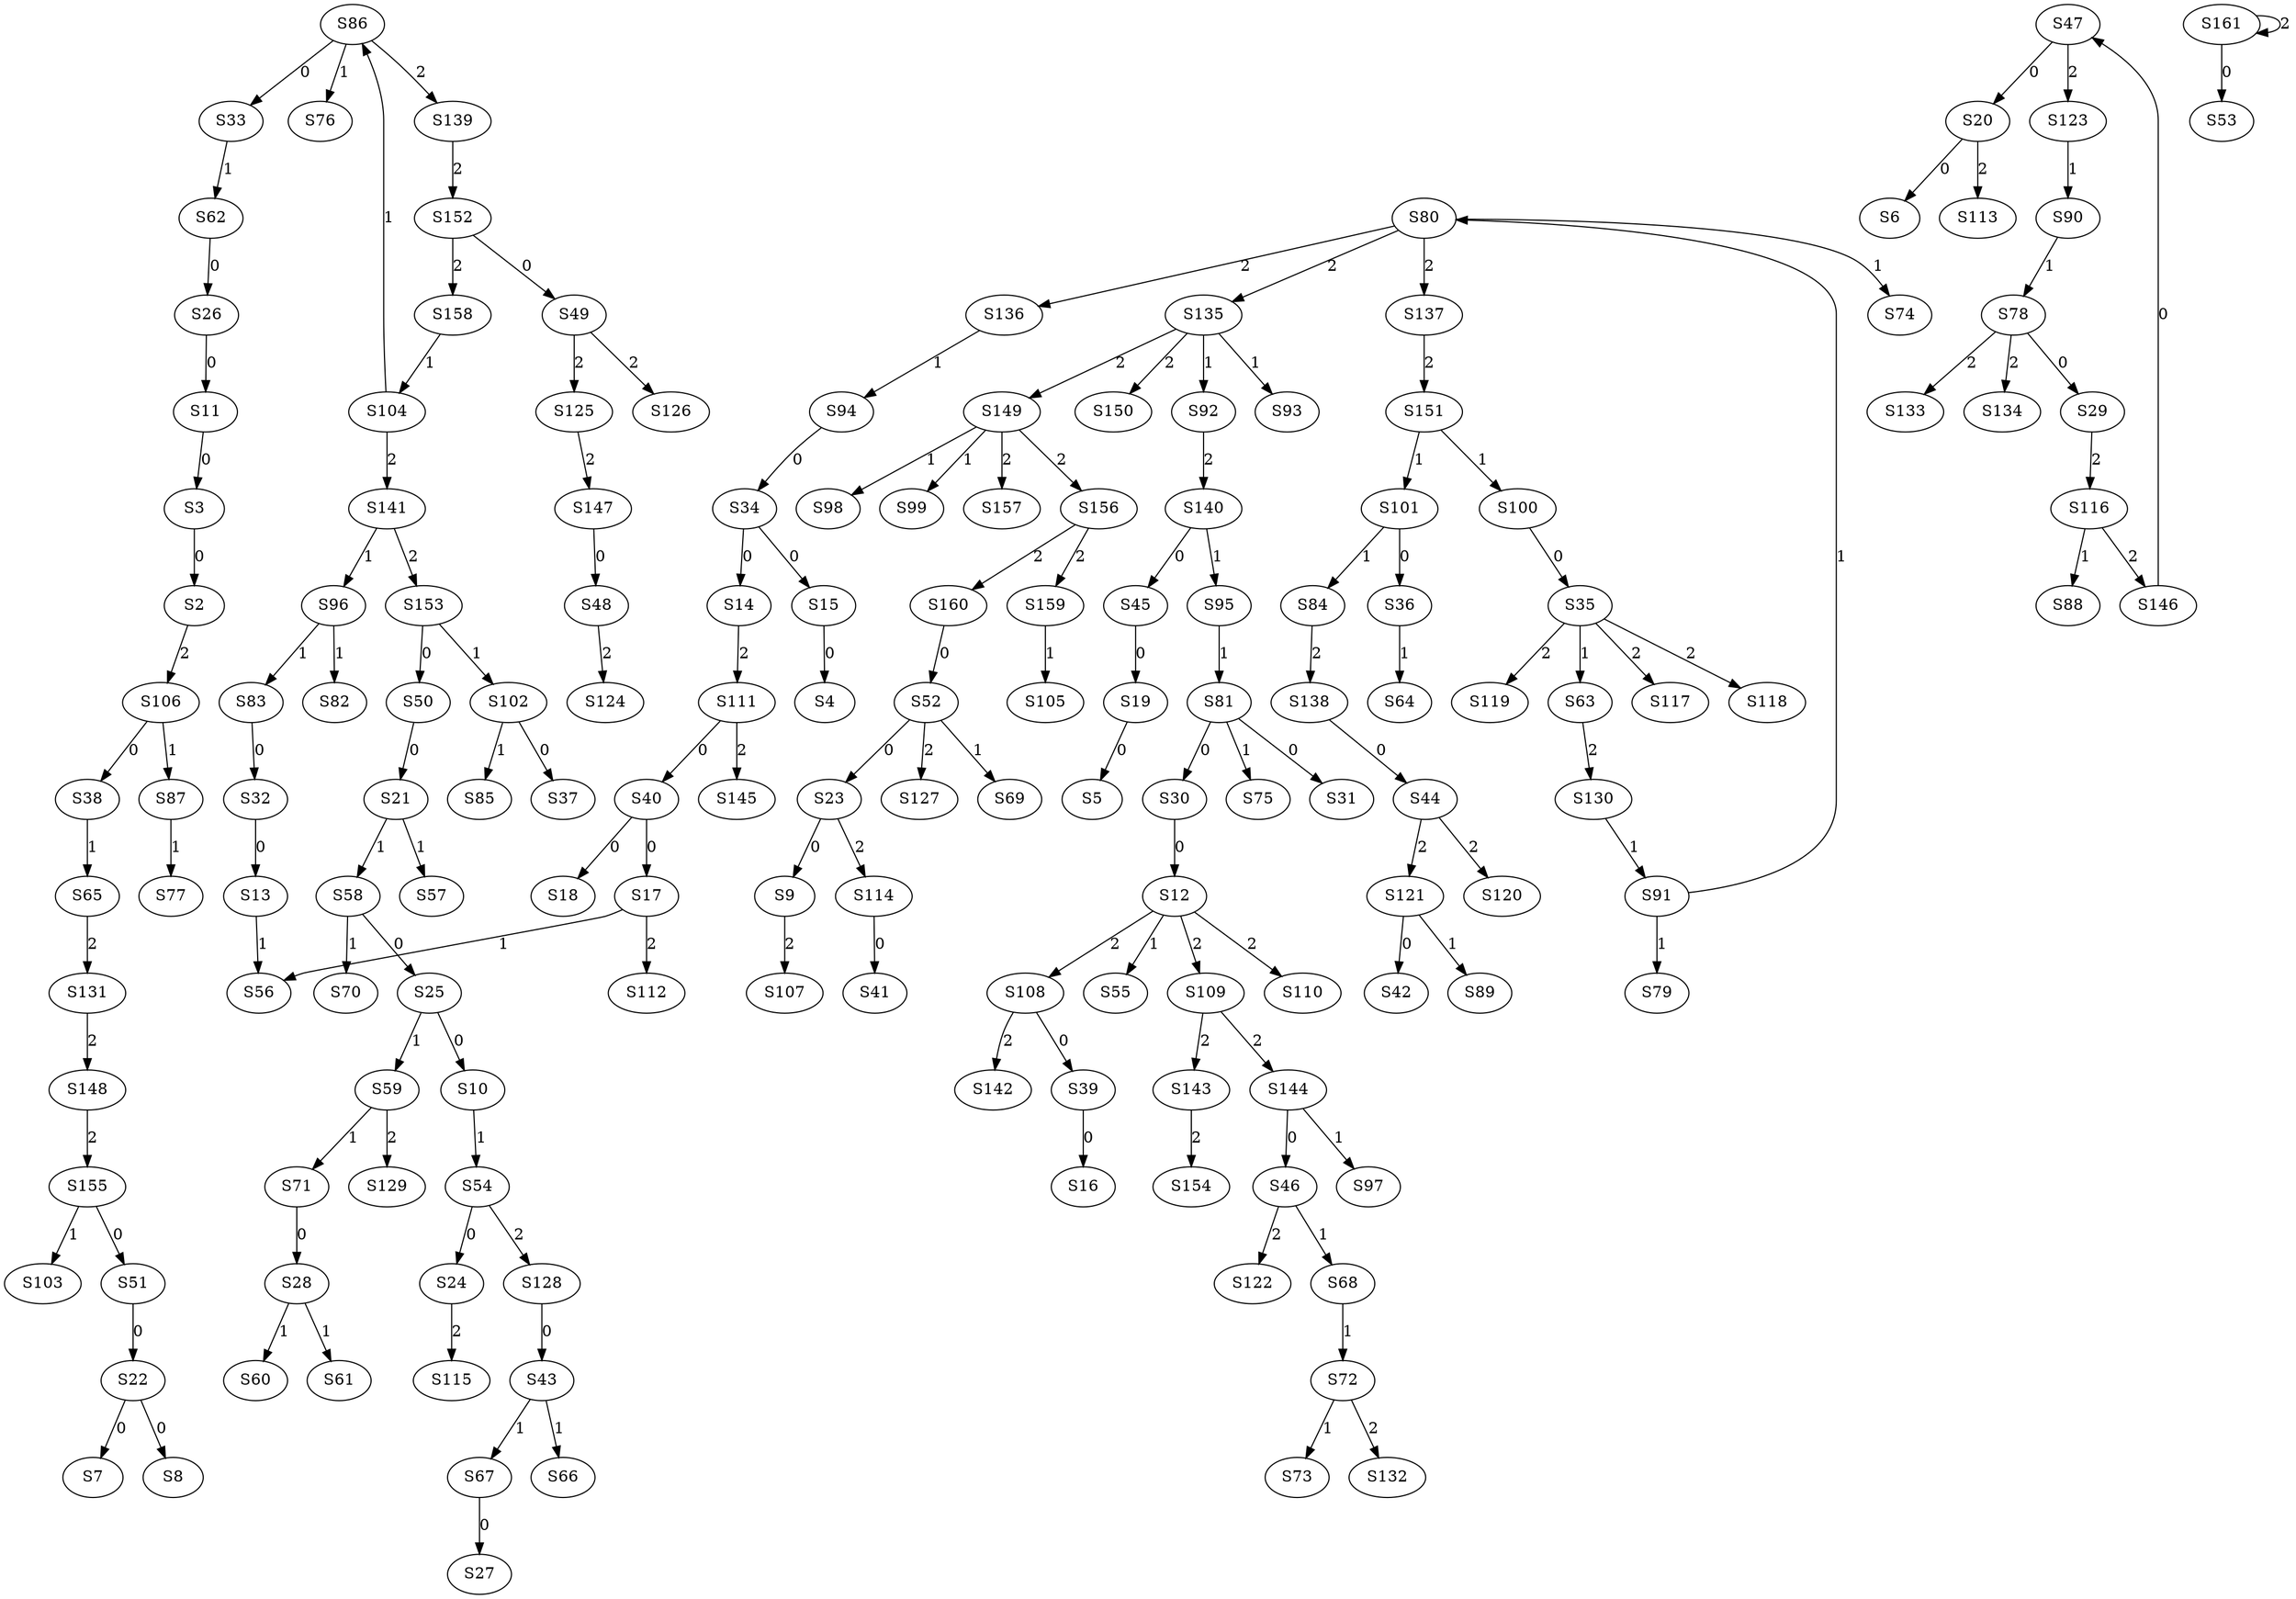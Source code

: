 strict digraph {
	S3 -> S2 [ label = 0 ];
	S11 -> S3 [ label = 0 ];
	S15 -> S4 [ label = 0 ];
	S19 -> S5 [ label = 0 ];
	S20 -> S6 [ label = 0 ];
	S22 -> S7 [ label = 0 ];
	S22 -> S8 [ label = 0 ];
	S23 -> S9 [ label = 0 ];
	S25 -> S10 [ label = 0 ];
	S26 -> S11 [ label = 0 ];
	S30 -> S12 [ label = 0 ];
	S32 -> S13 [ label = 0 ];
	S34 -> S14 [ label = 0 ];
	S34 -> S15 [ label = 0 ];
	S39 -> S16 [ label = 0 ];
	S40 -> S17 [ label = 0 ];
	S40 -> S18 [ label = 0 ];
	S45 -> S19 [ label = 0 ];
	S47 -> S20 [ label = 0 ];
	S50 -> S21 [ label = 0 ];
	S51 -> S22 [ label = 0 ];
	S52 -> S23 [ label = 0 ];
	S54 -> S24 [ label = 0 ];
	S58 -> S25 [ label = 0 ];
	S62 -> S26 [ label = 0 ];
	S67 -> S27 [ label = 0 ];
	S71 -> S28 [ label = 0 ];
	S78 -> S29 [ label = 0 ];
	S81 -> S30 [ label = 0 ];
	S81 -> S31 [ label = 0 ];
	S83 -> S32 [ label = 0 ];
	S86 -> S33 [ label = 0 ];
	S94 -> S34 [ label = 0 ];
	S100 -> S35 [ label = 0 ];
	S101 -> S36 [ label = 0 ];
	S102 -> S37 [ label = 0 ];
	S106 -> S38 [ label = 0 ];
	S108 -> S39 [ label = 0 ];
	S111 -> S40 [ label = 0 ];
	S114 -> S41 [ label = 0 ];
	S121 -> S42 [ label = 0 ];
	S128 -> S43 [ label = 0 ];
	S138 -> S44 [ label = 0 ];
	S140 -> S45 [ label = 0 ];
	S144 -> S46 [ label = 0 ];
	S146 -> S47 [ label = 0 ];
	S147 -> S48 [ label = 0 ];
	S152 -> S49 [ label = 0 ];
	S153 -> S50 [ label = 0 ];
	S155 -> S51 [ label = 0 ];
	S160 -> S52 [ label = 0 ];
	S161 -> S53 [ label = 0 ];
	S10 -> S54 [ label = 1 ];
	S12 -> S55 [ label = 1 ];
	S13 -> S56 [ label = 1 ];
	S21 -> S57 [ label = 1 ];
	S21 -> S58 [ label = 1 ];
	S25 -> S59 [ label = 1 ];
	S28 -> S60 [ label = 1 ];
	S28 -> S61 [ label = 1 ];
	S33 -> S62 [ label = 1 ];
	S35 -> S63 [ label = 1 ];
	S36 -> S64 [ label = 1 ];
	S38 -> S65 [ label = 1 ];
	S43 -> S66 [ label = 1 ];
	S43 -> S67 [ label = 1 ];
	S46 -> S68 [ label = 1 ];
	S52 -> S69 [ label = 1 ];
	S58 -> S70 [ label = 1 ];
	S59 -> S71 [ label = 1 ];
	S68 -> S72 [ label = 1 ];
	S72 -> S73 [ label = 1 ];
	S80 -> S74 [ label = 1 ];
	S81 -> S75 [ label = 1 ];
	S86 -> S76 [ label = 1 ];
	S87 -> S77 [ label = 1 ];
	S90 -> S78 [ label = 1 ];
	S91 -> S79 [ label = 1 ];
	S91 -> S80 [ label = 1 ];
	S95 -> S81 [ label = 1 ];
	S96 -> S82 [ label = 1 ];
	S96 -> S83 [ label = 1 ];
	S101 -> S84 [ label = 1 ];
	S102 -> S85 [ label = 1 ];
	S104 -> S86 [ label = 1 ];
	S106 -> S87 [ label = 1 ];
	S116 -> S88 [ label = 1 ];
	S121 -> S89 [ label = 1 ];
	S123 -> S90 [ label = 1 ];
	S130 -> S91 [ label = 1 ];
	S135 -> S92 [ label = 1 ];
	S135 -> S93 [ label = 1 ];
	S136 -> S94 [ label = 1 ];
	S140 -> S95 [ label = 1 ];
	S141 -> S96 [ label = 1 ];
	S144 -> S97 [ label = 1 ];
	S149 -> S98 [ label = 1 ];
	S149 -> S99 [ label = 1 ];
	S151 -> S100 [ label = 1 ];
	S151 -> S101 [ label = 1 ];
	S153 -> S102 [ label = 1 ];
	S155 -> S103 [ label = 1 ];
	S158 -> S104 [ label = 1 ];
	S159 -> S105 [ label = 1 ];
	S2 -> S106 [ label = 2 ];
	S9 -> S107 [ label = 2 ];
	S12 -> S108 [ label = 2 ];
	S12 -> S109 [ label = 2 ];
	S12 -> S110 [ label = 2 ];
	S14 -> S111 [ label = 2 ];
	S17 -> S112 [ label = 2 ];
	S20 -> S113 [ label = 2 ];
	S23 -> S114 [ label = 2 ];
	S24 -> S115 [ label = 2 ];
	S29 -> S116 [ label = 2 ];
	S35 -> S117 [ label = 2 ];
	S35 -> S118 [ label = 2 ];
	S35 -> S119 [ label = 2 ];
	S44 -> S120 [ label = 2 ];
	S44 -> S121 [ label = 2 ];
	S46 -> S122 [ label = 2 ];
	S47 -> S123 [ label = 2 ];
	S48 -> S124 [ label = 2 ];
	S49 -> S125 [ label = 2 ];
	S49 -> S126 [ label = 2 ];
	S52 -> S127 [ label = 2 ];
	S54 -> S128 [ label = 2 ];
	S59 -> S129 [ label = 2 ];
	S63 -> S130 [ label = 2 ];
	S65 -> S131 [ label = 2 ];
	S72 -> S132 [ label = 2 ];
	S78 -> S133 [ label = 2 ];
	S78 -> S134 [ label = 2 ];
	S80 -> S135 [ label = 2 ];
	S80 -> S136 [ label = 2 ];
	S80 -> S137 [ label = 2 ];
	S84 -> S138 [ label = 2 ];
	S86 -> S139 [ label = 2 ];
	S92 -> S140 [ label = 2 ];
	S104 -> S141 [ label = 2 ];
	S108 -> S142 [ label = 2 ];
	S109 -> S143 [ label = 2 ];
	S109 -> S144 [ label = 2 ];
	S111 -> S145 [ label = 2 ];
	S116 -> S146 [ label = 2 ];
	S125 -> S147 [ label = 2 ];
	S131 -> S148 [ label = 2 ];
	S135 -> S149 [ label = 2 ];
	S135 -> S150 [ label = 2 ];
	S137 -> S151 [ label = 2 ];
	S139 -> S152 [ label = 2 ];
	S141 -> S153 [ label = 2 ];
	S143 -> S154 [ label = 2 ];
	S148 -> S155 [ label = 2 ];
	S149 -> S156 [ label = 2 ];
	S149 -> S157 [ label = 2 ];
	S152 -> S158 [ label = 2 ];
	S156 -> S159 [ label = 2 ];
	S156 -> S160 [ label = 2 ];
	S161 -> S161 [ label = 2 ];
	S17 -> S56 [ label = 1 ];
}